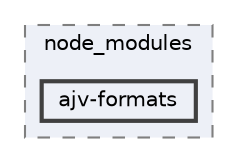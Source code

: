 digraph "pkiclassroomrescheduler/src/main/frontend/node_modules/schema-utils/node_modules/ajv-formats"
{
 // LATEX_PDF_SIZE
  bgcolor="transparent";
  edge [fontname=Helvetica,fontsize=10,labelfontname=Helvetica,labelfontsize=10];
  node [fontname=Helvetica,fontsize=10,shape=box,height=0.2,width=0.4];
  compound=true
  subgraph clusterdir_c5cb99156a44ec079c9f15ff31428a9d {
    graph [ bgcolor="#edf0f7", pencolor="grey50", label="node_modules", fontname=Helvetica,fontsize=10 style="filled,dashed", URL="dir_c5cb99156a44ec079c9f15ff31428a9d.html",tooltip=""]
  dir_fd9d5ec01609f50073362a1ca2ac76d4 [label="ajv-formats", fillcolor="#edf0f7", color="grey25", style="filled,bold", URL="dir_fd9d5ec01609f50073362a1ca2ac76d4.html",tooltip=""];
  }
}
